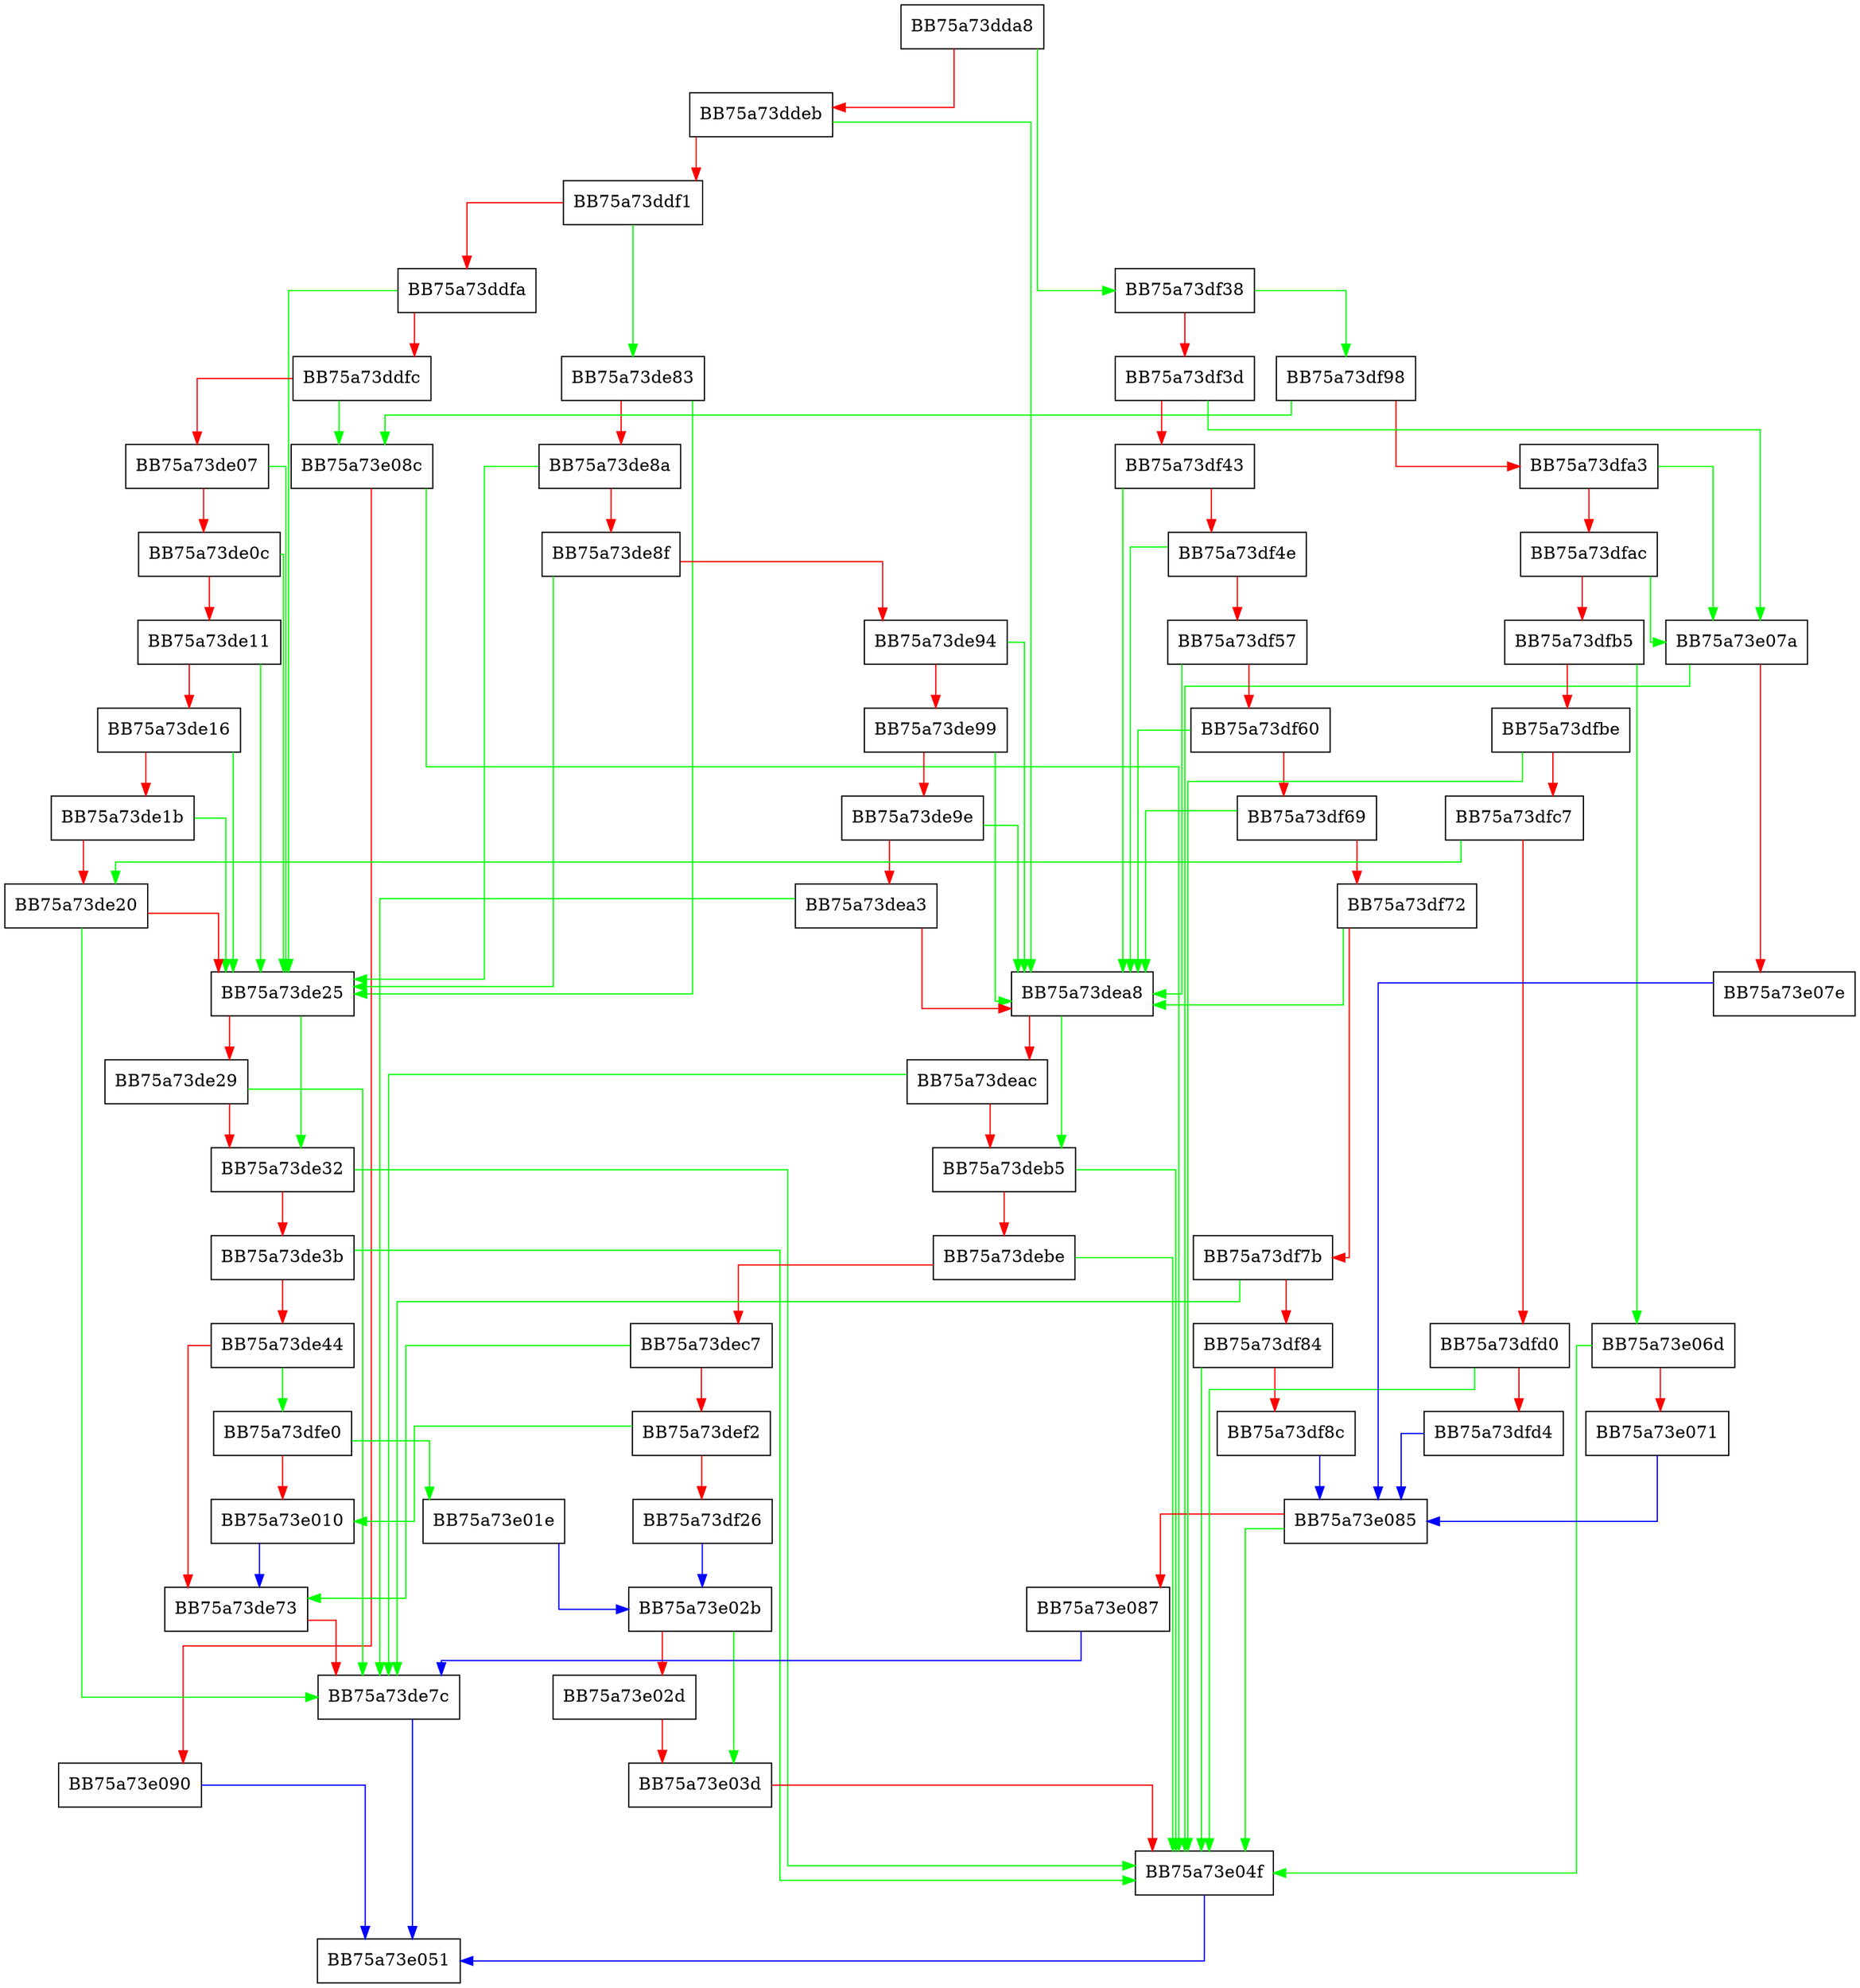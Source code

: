 digraph IsValidForFlightRecorder {
  node [shape="box"];
  graph [splines=ortho];
  BB75a73dda8 -> BB75a73df38 [color="green"];
  BB75a73dda8 -> BB75a73ddeb [color="red"];
  BB75a73ddeb -> BB75a73dea8 [color="green"];
  BB75a73ddeb -> BB75a73ddf1 [color="red"];
  BB75a73ddf1 -> BB75a73de83 [color="green"];
  BB75a73ddf1 -> BB75a73ddfa [color="red"];
  BB75a73ddfa -> BB75a73de25 [color="green"];
  BB75a73ddfa -> BB75a73ddfc [color="red"];
  BB75a73ddfc -> BB75a73e08c [color="green"];
  BB75a73ddfc -> BB75a73de07 [color="red"];
  BB75a73de07 -> BB75a73de25 [color="green"];
  BB75a73de07 -> BB75a73de0c [color="red"];
  BB75a73de0c -> BB75a73de25 [color="green"];
  BB75a73de0c -> BB75a73de11 [color="red"];
  BB75a73de11 -> BB75a73de25 [color="green"];
  BB75a73de11 -> BB75a73de16 [color="red"];
  BB75a73de16 -> BB75a73de25 [color="green"];
  BB75a73de16 -> BB75a73de1b [color="red"];
  BB75a73de1b -> BB75a73de25 [color="green"];
  BB75a73de1b -> BB75a73de20 [color="red"];
  BB75a73de20 -> BB75a73de7c [color="green"];
  BB75a73de20 -> BB75a73de25 [color="red"];
  BB75a73de25 -> BB75a73de32 [color="green"];
  BB75a73de25 -> BB75a73de29 [color="red"];
  BB75a73de29 -> BB75a73de7c [color="green"];
  BB75a73de29 -> BB75a73de32 [color="red"];
  BB75a73de32 -> BB75a73e04f [color="green"];
  BB75a73de32 -> BB75a73de3b [color="red"];
  BB75a73de3b -> BB75a73e04f [color="green"];
  BB75a73de3b -> BB75a73de44 [color="red"];
  BB75a73de44 -> BB75a73dfe0 [color="green"];
  BB75a73de44 -> BB75a73de73 [color="red"];
  BB75a73de73 -> BB75a73de7c [color="red"];
  BB75a73de7c -> BB75a73e051 [color="blue"];
  BB75a73de83 -> BB75a73de25 [color="green"];
  BB75a73de83 -> BB75a73de8a [color="red"];
  BB75a73de8a -> BB75a73de25 [color="green"];
  BB75a73de8a -> BB75a73de8f [color="red"];
  BB75a73de8f -> BB75a73de25 [color="green"];
  BB75a73de8f -> BB75a73de94 [color="red"];
  BB75a73de94 -> BB75a73dea8 [color="green"];
  BB75a73de94 -> BB75a73de99 [color="red"];
  BB75a73de99 -> BB75a73dea8 [color="green"];
  BB75a73de99 -> BB75a73de9e [color="red"];
  BB75a73de9e -> BB75a73dea8 [color="green"];
  BB75a73de9e -> BB75a73dea3 [color="red"];
  BB75a73dea3 -> BB75a73de7c [color="green"];
  BB75a73dea3 -> BB75a73dea8 [color="red"];
  BB75a73dea8 -> BB75a73deb5 [color="green"];
  BB75a73dea8 -> BB75a73deac [color="red"];
  BB75a73deac -> BB75a73de7c [color="green"];
  BB75a73deac -> BB75a73deb5 [color="red"];
  BB75a73deb5 -> BB75a73e04f [color="green"];
  BB75a73deb5 -> BB75a73debe [color="red"];
  BB75a73debe -> BB75a73e04f [color="green"];
  BB75a73debe -> BB75a73dec7 [color="red"];
  BB75a73dec7 -> BB75a73de73 [color="green"];
  BB75a73dec7 -> BB75a73def2 [color="red"];
  BB75a73def2 -> BB75a73e010 [color="green"];
  BB75a73def2 -> BB75a73df26 [color="red"];
  BB75a73df26 -> BB75a73e02b [color="blue"];
  BB75a73df38 -> BB75a73df98 [color="green"];
  BB75a73df38 -> BB75a73df3d [color="red"];
  BB75a73df3d -> BB75a73e07a [color="green"];
  BB75a73df3d -> BB75a73df43 [color="red"];
  BB75a73df43 -> BB75a73dea8 [color="green"];
  BB75a73df43 -> BB75a73df4e [color="red"];
  BB75a73df4e -> BB75a73dea8 [color="green"];
  BB75a73df4e -> BB75a73df57 [color="red"];
  BB75a73df57 -> BB75a73dea8 [color="green"];
  BB75a73df57 -> BB75a73df60 [color="red"];
  BB75a73df60 -> BB75a73dea8 [color="green"];
  BB75a73df60 -> BB75a73df69 [color="red"];
  BB75a73df69 -> BB75a73dea8 [color="green"];
  BB75a73df69 -> BB75a73df72 [color="red"];
  BB75a73df72 -> BB75a73dea8 [color="green"];
  BB75a73df72 -> BB75a73df7b [color="red"];
  BB75a73df7b -> BB75a73de7c [color="green"];
  BB75a73df7b -> BB75a73df84 [color="red"];
  BB75a73df84 -> BB75a73e04f [color="green"];
  BB75a73df84 -> BB75a73df8c [color="red"];
  BB75a73df8c -> BB75a73e085 [color="blue"];
  BB75a73df98 -> BB75a73e08c [color="green"];
  BB75a73df98 -> BB75a73dfa3 [color="red"];
  BB75a73dfa3 -> BB75a73e07a [color="green"];
  BB75a73dfa3 -> BB75a73dfac [color="red"];
  BB75a73dfac -> BB75a73e07a [color="green"];
  BB75a73dfac -> BB75a73dfb5 [color="red"];
  BB75a73dfb5 -> BB75a73e06d [color="green"];
  BB75a73dfb5 -> BB75a73dfbe [color="red"];
  BB75a73dfbe -> BB75a73e04f [color="green"];
  BB75a73dfbe -> BB75a73dfc7 [color="red"];
  BB75a73dfc7 -> BB75a73de20 [color="green"];
  BB75a73dfc7 -> BB75a73dfd0 [color="red"];
  BB75a73dfd0 -> BB75a73e04f [color="green"];
  BB75a73dfd0 -> BB75a73dfd4 [color="red"];
  BB75a73dfd4 -> BB75a73e085 [color="blue"];
  BB75a73dfe0 -> BB75a73e01e [color="green"];
  BB75a73dfe0 -> BB75a73e010 [color="red"];
  BB75a73e010 -> BB75a73de73 [color="blue"];
  BB75a73e01e -> BB75a73e02b [color="blue"];
  BB75a73e02b -> BB75a73e03d [color="green"];
  BB75a73e02b -> BB75a73e02d [color="red"];
  BB75a73e02d -> BB75a73e03d [color="red"];
  BB75a73e03d -> BB75a73e04f [color="red"];
  BB75a73e04f -> BB75a73e051 [color="blue"];
  BB75a73e06d -> BB75a73e04f [color="green"];
  BB75a73e06d -> BB75a73e071 [color="red"];
  BB75a73e071 -> BB75a73e085 [color="blue"];
  BB75a73e07a -> BB75a73e04f [color="green"];
  BB75a73e07a -> BB75a73e07e [color="red"];
  BB75a73e07e -> BB75a73e085 [color="blue"];
  BB75a73e085 -> BB75a73e04f [color="green"];
  BB75a73e085 -> BB75a73e087 [color="red"];
  BB75a73e087 -> BB75a73de7c [color="blue"];
  BB75a73e08c -> BB75a73e04f [color="green"];
  BB75a73e08c -> BB75a73e090 [color="red"];
  BB75a73e090 -> BB75a73e051 [color="blue"];
}